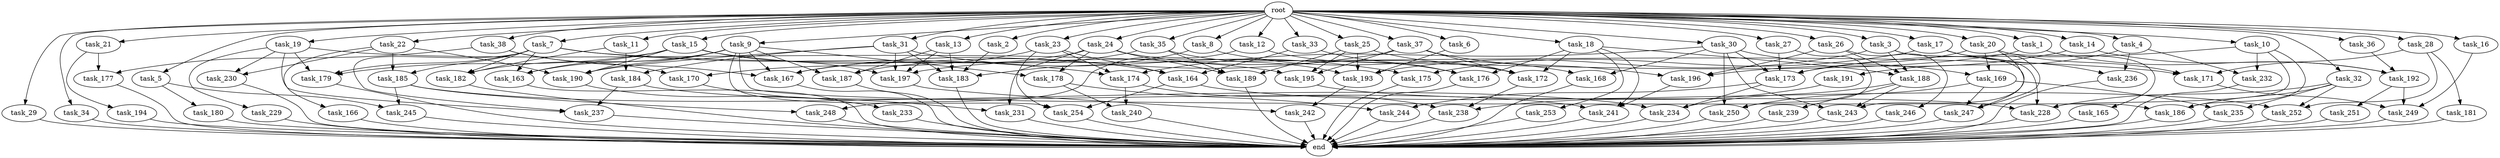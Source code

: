 digraph G {
  root [size="0.000000"];
  task_1 [size="1.024000"];
  task_2 [size="1.024000"];
  task_3 [size="1.024000"];
  task_4 [size="1.024000"];
  task_5 [size="1.024000"];
  task_6 [size="1.024000"];
  task_7 [size="1.024000"];
  task_8 [size="1.024000"];
  task_9 [size="1.024000"];
  task_10 [size="1.024000"];
  task_11 [size="1.024000"];
  task_12 [size="1.024000"];
  task_13 [size="1.024000"];
  task_14 [size="1.024000"];
  task_15 [size="1.024000"];
  task_16 [size="1.024000"];
  task_17 [size="1.024000"];
  task_18 [size="1.024000"];
  task_19 [size="1.024000"];
  task_20 [size="1.024000"];
  task_21 [size="1.024000"];
  task_22 [size="1.024000"];
  task_23 [size="1.024000"];
  task_24 [size="1.024000"];
  task_25 [size="1.024000"];
  task_26 [size="1.024000"];
  task_27 [size="1.024000"];
  task_28 [size="1.024000"];
  task_29 [size="1.024000"];
  task_30 [size="1.024000"];
  task_31 [size="1.024000"];
  task_32 [size="1.024000"];
  task_33 [size="1.024000"];
  task_34 [size="1.024000"];
  task_35 [size="1.024000"];
  task_36 [size="1.024000"];
  task_37 [size="1.024000"];
  task_38 [size="1.024000"];
  task_163 [size="944892805.120000"];
  task_164 [size="592705486.848000"];
  task_165 [size="309237645.312000"];
  task_166 [size="214748364.800000"];
  task_167 [size="1425929142.272000"];
  task_168 [size="635655159.808000"];
  task_169 [size="523986010.112000"];
  task_170 [size="249108103.168000"];
  task_171 [size="833223655.424000"];
  task_172 [size="1632087572.480000"];
  task_173 [size="1460288880.640000"];
  task_174 [size="558345748.480000"];
  task_175 [size="764504178.688000"];
  task_176 [size="566935683.072000"];
  task_177 [size="764504178.688000"];
  task_178 [size="1073741824.000000"];
  task_179 [size="764504178.688000"];
  task_180 [size="549755813.888000"];
  task_181 [size="214748364.800000"];
  task_182 [size="1219770712.064000"];
  task_183 [size="1529008357.376000"];
  task_184 [size="910533066.752000"];
  task_185 [size="523986010.112000"];
  task_186 [size="841813590.016000"];
  task_187 [size="944892805.120000"];
  task_188 [size="1623497637.888000"];
  task_189 [size="1975684956.160000"];
  task_190 [size="1065151889.408000"];
  task_191 [size="137438953.472000"];
  task_192 [size="1717986918.400000"];
  task_193 [size="2010044694.528000"];
  task_194 [size="549755813.888000"];
  task_195 [size="592705486.848000"];
  task_196 [size="1546188226.560000"];
  task_197 [size="979252543.488000"];
  task_228 [size="2035814498.304000"];
  task_229 [size="34359738.368000"];
  task_230 [size="249108103.168000"];
  task_231 [size="936302870.528000"];
  task_232 [size="214748364.800000"];
  task_233 [size="549755813.888000"];
  task_234 [size="601295421.440000"];
  task_235 [size="1245540515.840000"];
  task_236 [size="687194767.360000"];
  task_237 [size="481036337.152000"];
  task_238 [size="1073741824.000000"];
  task_239 [size="77309411.328000"];
  task_240 [size="386547056.640000"];
  task_241 [size="1047972020.224000"];
  task_242 [size="154618822.656000"];
  task_243 [size="601295421.440000"];
  task_244 [size="618475290.624000"];
  task_245 [size="764504178.688000"];
  task_246 [size="549755813.888000"];
  task_247 [size="2104533975.040000"];
  task_248 [size="429496729.600000"];
  task_249 [size="1700807049.216000"];
  task_250 [size="1769526525.952000"];
  task_251 [size="695784701.952000"];
  task_252 [size="901943132.160000"];
  task_253 [size="214748364.800000"];
  task_254 [size="386547056.640000"];
  end [size="0.000000"];

  root -> task_1 [size="1.000000"];
  root -> task_2 [size="1.000000"];
  root -> task_3 [size="1.000000"];
  root -> task_4 [size="1.000000"];
  root -> task_5 [size="1.000000"];
  root -> task_6 [size="1.000000"];
  root -> task_7 [size="1.000000"];
  root -> task_8 [size="1.000000"];
  root -> task_9 [size="1.000000"];
  root -> task_10 [size="1.000000"];
  root -> task_11 [size="1.000000"];
  root -> task_12 [size="1.000000"];
  root -> task_13 [size="1.000000"];
  root -> task_14 [size="1.000000"];
  root -> task_15 [size="1.000000"];
  root -> task_16 [size="1.000000"];
  root -> task_17 [size="1.000000"];
  root -> task_18 [size="1.000000"];
  root -> task_19 [size="1.000000"];
  root -> task_20 [size="1.000000"];
  root -> task_21 [size="1.000000"];
  root -> task_22 [size="1.000000"];
  root -> task_23 [size="1.000000"];
  root -> task_24 [size="1.000000"];
  root -> task_25 [size="1.000000"];
  root -> task_26 [size="1.000000"];
  root -> task_27 [size="1.000000"];
  root -> task_28 [size="1.000000"];
  root -> task_29 [size="1.000000"];
  root -> task_30 [size="1.000000"];
  root -> task_31 [size="1.000000"];
  root -> task_32 [size="1.000000"];
  root -> task_33 [size="1.000000"];
  root -> task_34 [size="1.000000"];
  root -> task_35 [size="1.000000"];
  root -> task_36 [size="1.000000"];
  root -> task_37 [size="1.000000"];
  root -> task_38 [size="1.000000"];
  task_1 -> task_192 [size="301989888.000000"];
  task_1 -> task_197 [size="301989888.000000"];
  task_2 -> task_183 [size="838860800.000000"];
  task_3 -> task_188 [size="838860800.000000"];
  task_3 -> task_193 [size="838860800.000000"];
  task_3 -> task_228 [size="838860800.000000"];
  task_3 -> task_247 [size="838860800.000000"];
  task_4 -> task_191 [size="134217728.000000"];
  task_4 -> task_232 [size="134217728.000000"];
  task_4 -> task_236 [size="134217728.000000"];
  task_5 -> task_180 [size="536870912.000000"];
  task_5 -> task_245 [size="536870912.000000"];
  task_6 -> task_193 [size="33554432.000000"];
  task_7 -> task_163 [size="301989888.000000"];
  task_7 -> task_171 [size="301989888.000000"];
  task_7 -> task_174 [size="301989888.000000"];
  task_7 -> task_179 [size="301989888.000000"];
  task_7 -> task_182 [size="301989888.000000"];
  task_7 -> task_185 [size="301989888.000000"];
  task_7 -> task_237 [size="301989888.000000"];
  task_8 -> task_168 [size="411041792.000000"];
  task_8 -> task_183 [size="411041792.000000"];
  task_9 -> task_163 [size="209715200.000000"];
  task_9 -> task_167 [size="209715200.000000"];
  task_9 -> task_178 [size="209715200.000000"];
  task_9 -> task_182 [size="209715200.000000"];
  task_9 -> task_186 [size="209715200.000000"];
  task_9 -> task_187 [size="209715200.000000"];
  task_9 -> task_190 [size="209715200.000000"];
  task_9 -> task_254 [size="209715200.000000"];
  task_10 -> task_173 [size="75497472.000000"];
  task_10 -> task_186 [size="75497472.000000"];
  task_10 -> task_228 [size="75497472.000000"];
  task_10 -> task_232 [size="75497472.000000"];
  task_11 -> task_182 [size="679477248.000000"];
  task_11 -> task_184 [size="679477248.000000"];
  task_12 -> task_176 [size="209715200.000000"];
  task_12 -> task_248 [size="209715200.000000"];
  task_13 -> task_183 [size="33554432.000000"];
  task_13 -> task_187 [size="33554432.000000"];
  task_13 -> task_197 [size="33554432.000000"];
  task_14 -> task_192 [size="838860800.000000"];
  task_14 -> task_196 [size="838860800.000000"];
  task_15 -> task_163 [size="411041792.000000"];
  task_15 -> task_164 [size="411041792.000000"];
  task_15 -> task_179 [size="411041792.000000"];
  task_15 -> task_190 [size="411041792.000000"];
  task_15 -> task_197 [size="411041792.000000"];
  task_16 -> task_249 [size="301989888.000000"];
  task_17 -> task_175 [size="536870912.000000"];
  task_17 -> task_236 [size="536870912.000000"];
  task_17 -> task_247 [size="536870912.000000"];
  task_18 -> task_172 [size="209715200.000000"];
  task_18 -> task_176 [size="209715200.000000"];
  task_18 -> task_188 [size="209715200.000000"];
  task_18 -> task_241 [size="209715200.000000"];
  task_18 -> task_253 [size="209715200.000000"];
  task_19 -> task_179 [size="33554432.000000"];
  task_19 -> task_195 [size="33554432.000000"];
  task_19 -> task_229 [size="33554432.000000"];
  task_19 -> task_230 [size="33554432.000000"];
  task_19 -> task_237 [size="33554432.000000"];
  task_20 -> task_165 [size="301989888.000000"];
  task_20 -> task_169 [size="301989888.000000"];
  task_20 -> task_171 [size="301989888.000000"];
  task_20 -> task_173 [size="301989888.000000"];
  task_20 -> task_243 [size="301989888.000000"];
  task_21 -> task_177 [size="536870912.000000"];
  task_21 -> task_194 [size="536870912.000000"];
  task_22 -> task_166 [size="209715200.000000"];
  task_22 -> task_185 [size="209715200.000000"];
  task_22 -> task_190 [size="209715200.000000"];
  task_22 -> task_230 [size="209715200.000000"];
  task_23 -> task_164 [size="33554432.000000"];
  task_23 -> task_170 [size="33554432.000000"];
  task_23 -> task_174 [size="33554432.000000"];
  task_23 -> task_254 [size="33554432.000000"];
  task_24 -> task_167 [size="838860800.000000"];
  task_24 -> task_172 [size="838860800.000000"];
  task_24 -> task_178 [size="838860800.000000"];
  task_24 -> task_189 [size="838860800.000000"];
  task_24 -> task_231 [size="838860800.000000"];
  task_25 -> task_172 [size="411041792.000000"];
  task_25 -> task_189 [size="411041792.000000"];
  task_25 -> task_193 [size="411041792.000000"];
  task_25 -> task_195 [size="411041792.000000"];
  task_26 -> task_188 [size="536870912.000000"];
  task_26 -> task_196 [size="536870912.000000"];
  task_26 -> task_246 [size="536870912.000000"];
  task_27 -> task_173 [size="838860800.000000"];
  task_27 -> task_250 [size="838860800.000000"];
  task_28 -> task_171 [size="209715200.000000"];
  task_28 -> task_181 [size="209715200.000000"];
  task_28 -> task_252 [size="209715200.000000"];
  task_29 -> end [size="1.000000"];
  task_30 -> task_168 [size="209715200.000000"];
  task_30 -> task_169 [size="209715200.000000"];
  task_30 -> task_173 [size="209715200.000000"];
  task_30 -> task_174 [size="209715200.000000"];
  task_30 -> task_243 [size="209715200.000000"];
  task_30 -> task_250 [size="209715200.000000"];
  task_31 -> task_175 [size="209715200.000000"];
  task_31 -> task_183 [size="209715200.000000"];
  task_31 -> task_184 [size="209715200.000000"];
  task_31 -> task_190 [size="209715200.000000"];
  task_31 -> task_197 [size="209715200.000000"];
  task_32 -> task_186 [size="536870912.000000"];
  task_32 -> task_228 [size="536870912.000000"];
  task_32 -> task_235 [size="536870912.000000"];
  task_32 -> task_252 [size="536870912.000000"];
  task_33 -> task_164 [size="134217728.000000"];
  task_33 -> task_176 [size="134217728.000000"];
  task_34 -> end [size="1.000000"];
  task_35 -> task_187 [size="679477248.000000"];
  task_35 -> task_189 [size="679477248.000000"];
  task_35 -> task_193 [size="679477248.000000"];
  task_36 -> task_192 [size="536870912.000000"];
  task_37 -> task_167 [size="134217728.000000"];
  task_37 -> task_172 [size="134217728.000000"];
  task_37 -> task_195 [size="134217728.000000"];
  task_37 -> task_196 [size="134217728.000000"];
  task_38 -> task_167 [size="209715200.000000"];
  task_38 -> task_170 [size="209715200.000000"];
  task_38 -> task_177 [size="209715200.000000"];
  task_163 -> end [size="1.000000"];
  task_164 -> task_252 [size="134217728.000000"];
  task_164 -> task_254 [size="134217728.000000"];
  task_165 -> end [size="1.000000"];
  task_166 -> end [size="1.000000"];
  task_167 -> end [size="1.000000"];
  task_168 -> end [size="1.000000"];
  task_169 -> task_235 [size="679477248.000000"];
  task_169 -> task_247 [size="679477248.000000"];
  task_169 -> task_250 [size="679477248.000000"];
  task_170 -> task_231 [size="75497472.000000"];
  task_171 -> task_249 [size="679477248.000000"];
  task_172 -> task_238 [size="134217728.000000"];
  task_173 -> task_234 [size="301989888.000000"];
  task_173 -> task_244 [size="301989888.000000"];
  task_174 -> task_238 [size="75497472.000000"];
  task_174 -> task_240 [size="75497472.000000"];
  task_175 -> end [size="1.000000"];
  task_176 -> end [size="1.000000"];
  task_177 -> end [size="1.000000"];
  task_178 -> task_240 [size="301989888.000000"];
  task_178 -> task_244 [size="301989888.000000"];
  task_179 -> end [size="1.000000"];
  task_180 -> end [size="1.000000"];
  task_181 -> end [size="1.000000"];
  task_182 -> end [size="1.000000"];
  task_183 -> end [size="1.000000"];
  task_184 -> task_237 [size="134217728.000000"];
  task_184 -> task_241 [size="134217728.000000"];
  task_185 -> task_234 [size="209715200.000000"];
  task_185 -> task_245 [size="209715200.000000"];
  task_185 -> task_248 [size="209715200.000000"];
  task_186 -> end [size="1.000000"];
  task_187 -> end [size="1.000000"];
  task_188 -> task_234 [size="75497472.000000"];
  task_188 -> task_239 [size="75497472.000000"];
  task_188 -> task_243 [size="75497472.000000"];
  task_189 -> end [size="1.000000"];
  task_190 -> task_233 [size="536870912.000000"];
  task_191 -> task_238 [size="838860800.000000"];
  task_192 -> task_249 [size="679477248.000000"];
  task_192 -> task_251 [size="679477248.000000"];
  task_193 -> task_242 [size="75497472.000000"];
  task_194 -> end [size="1.000000"];
  task_195 -> task_228 [size="536870912.000000"];
  task_196 -> task_241 [size="679477248.000000"];
  task_197 -> task_242 [size="75497472.000000"];
  task_228 -> end [size="1.000000"];
  task_229 -> end [size="1.000000"];
  task_230 -> end [size="1.000000"];
  task_231 -> end [size="1.000000"];
  task_232 -> end [size="1.000000"];
  task_233 -> end [size="1.000000"];
  task_234 -> end [size="1.000000"];
  task_235 -> end [size="1.000000"];
  task_236 -> end [size="1.000000"];
  task_237 -> end [size="1.000000"];
  task_238 -> end [size="1.000000"];
  task_239 -> end [size="1.000000"];
  task_240 -> end [size="1.000000"];
  task_241 -> end [size="1.000000"];
  task_242 -> end [size="1.000000"];
  task_243 -> end [size="1.000000"];
  task_244 -> end [size="1.000000"];
  task_245 -> end [size="1.000000"];
  task_246 -> end [size="1.000000"];
  task_247 -> end [size="1.000000"];
  task_248 -> end [size="1.000000"];
  task_249 -> end [size="1.000000"];
  task_250 -> end [size="1.000000"];
  task_251 -> end [size="1.000000"];
  task_252 -> end [size="1.000000"];
  task_253 -> end [size="1.000000"];
  task_254 -> end [size="1.000000"];
}
